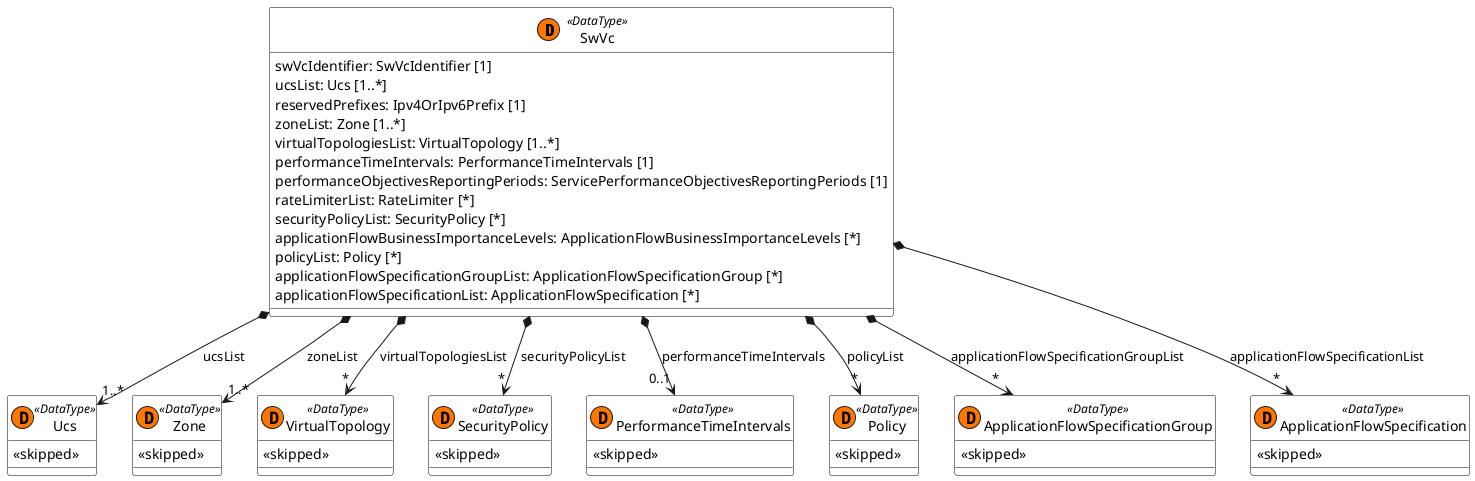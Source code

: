 @startuml

skinparam {
    FontName Times
    ClassBackgroundColor White
    ClassBorderColor Black
    ClassBorderColor<<ServiceSpecification>> FireBrick
}

!define datatype(x) class x << (D,#FF7700) DataType>>

datatype(SwVc) {
    swVcIdentifier: SwVcIdentifier [1]
    ucsList: Ucs [1..*]
    reservedPrefixes: Ipv4OrIpv6Prefix [1]
    zoneList: Zone [1..*]
    virtualTopologiesList: VirtualTopology [1..*]
    performanceTimeIntervals: PerformanceTimeIntervals [1]
    performanceObjectivesReportingPeriods: ServicePerformanceObjectivesReportingPeriods [1]
    rateLimiterList: RateLimiter [*]
    securityPolicyList: SecurityPolicy [*]
    applicationFlowBusinessImportanceLevels: ApplicationFlowBusinessImportanceLevels [*]
    policyList: Policy [*]
    applicationFlowSpecificationGroupList: ApplicationFlowSpecificationGroup [*]
    applicationFlowSpecificationList: ApplicationFlowSpecification [*]
}

SwVc *-->"1..*" Ucs: ucsList
SwVc *--> "1..*" Zone : zoneList
SwVc *--> "*" VirtualTopology: virtualTopologiesList

SwVc *--> "*" SecurityPolicy: securityPolicyList
SwVc *--> "0..1" PerformanceTimeIntervals: performanceTimeIntervals
SwVc *--> "*" Policy: policyList

SwVc *--> "*" ApplicationFlowSpecificationGroup: applicationFlowSpecificationGroupList
SwVc *--> "*" ApplicationFlowSpecification: applicationFlowSpecificationList

datatype(Policy) {
    <<skipped>>
}

datatype(Ucs) {
    <<skipped>>
}

datatype(Zone) {
    <<skipped>>
}

datatype(SecurityPolicy) {
    <<skipped>>
}

datatype(VirtualTopology) {
    <<skipped>>
}

datatype(PerformanceTimeIntervals) {
    <<skipped>>
}

datatype(ApplicationFlowSpecificationGroup) {
    <<skipped>>
}

datatype(ApplicationFlowSpecification) {
    <<skipped>>
}

@enduml